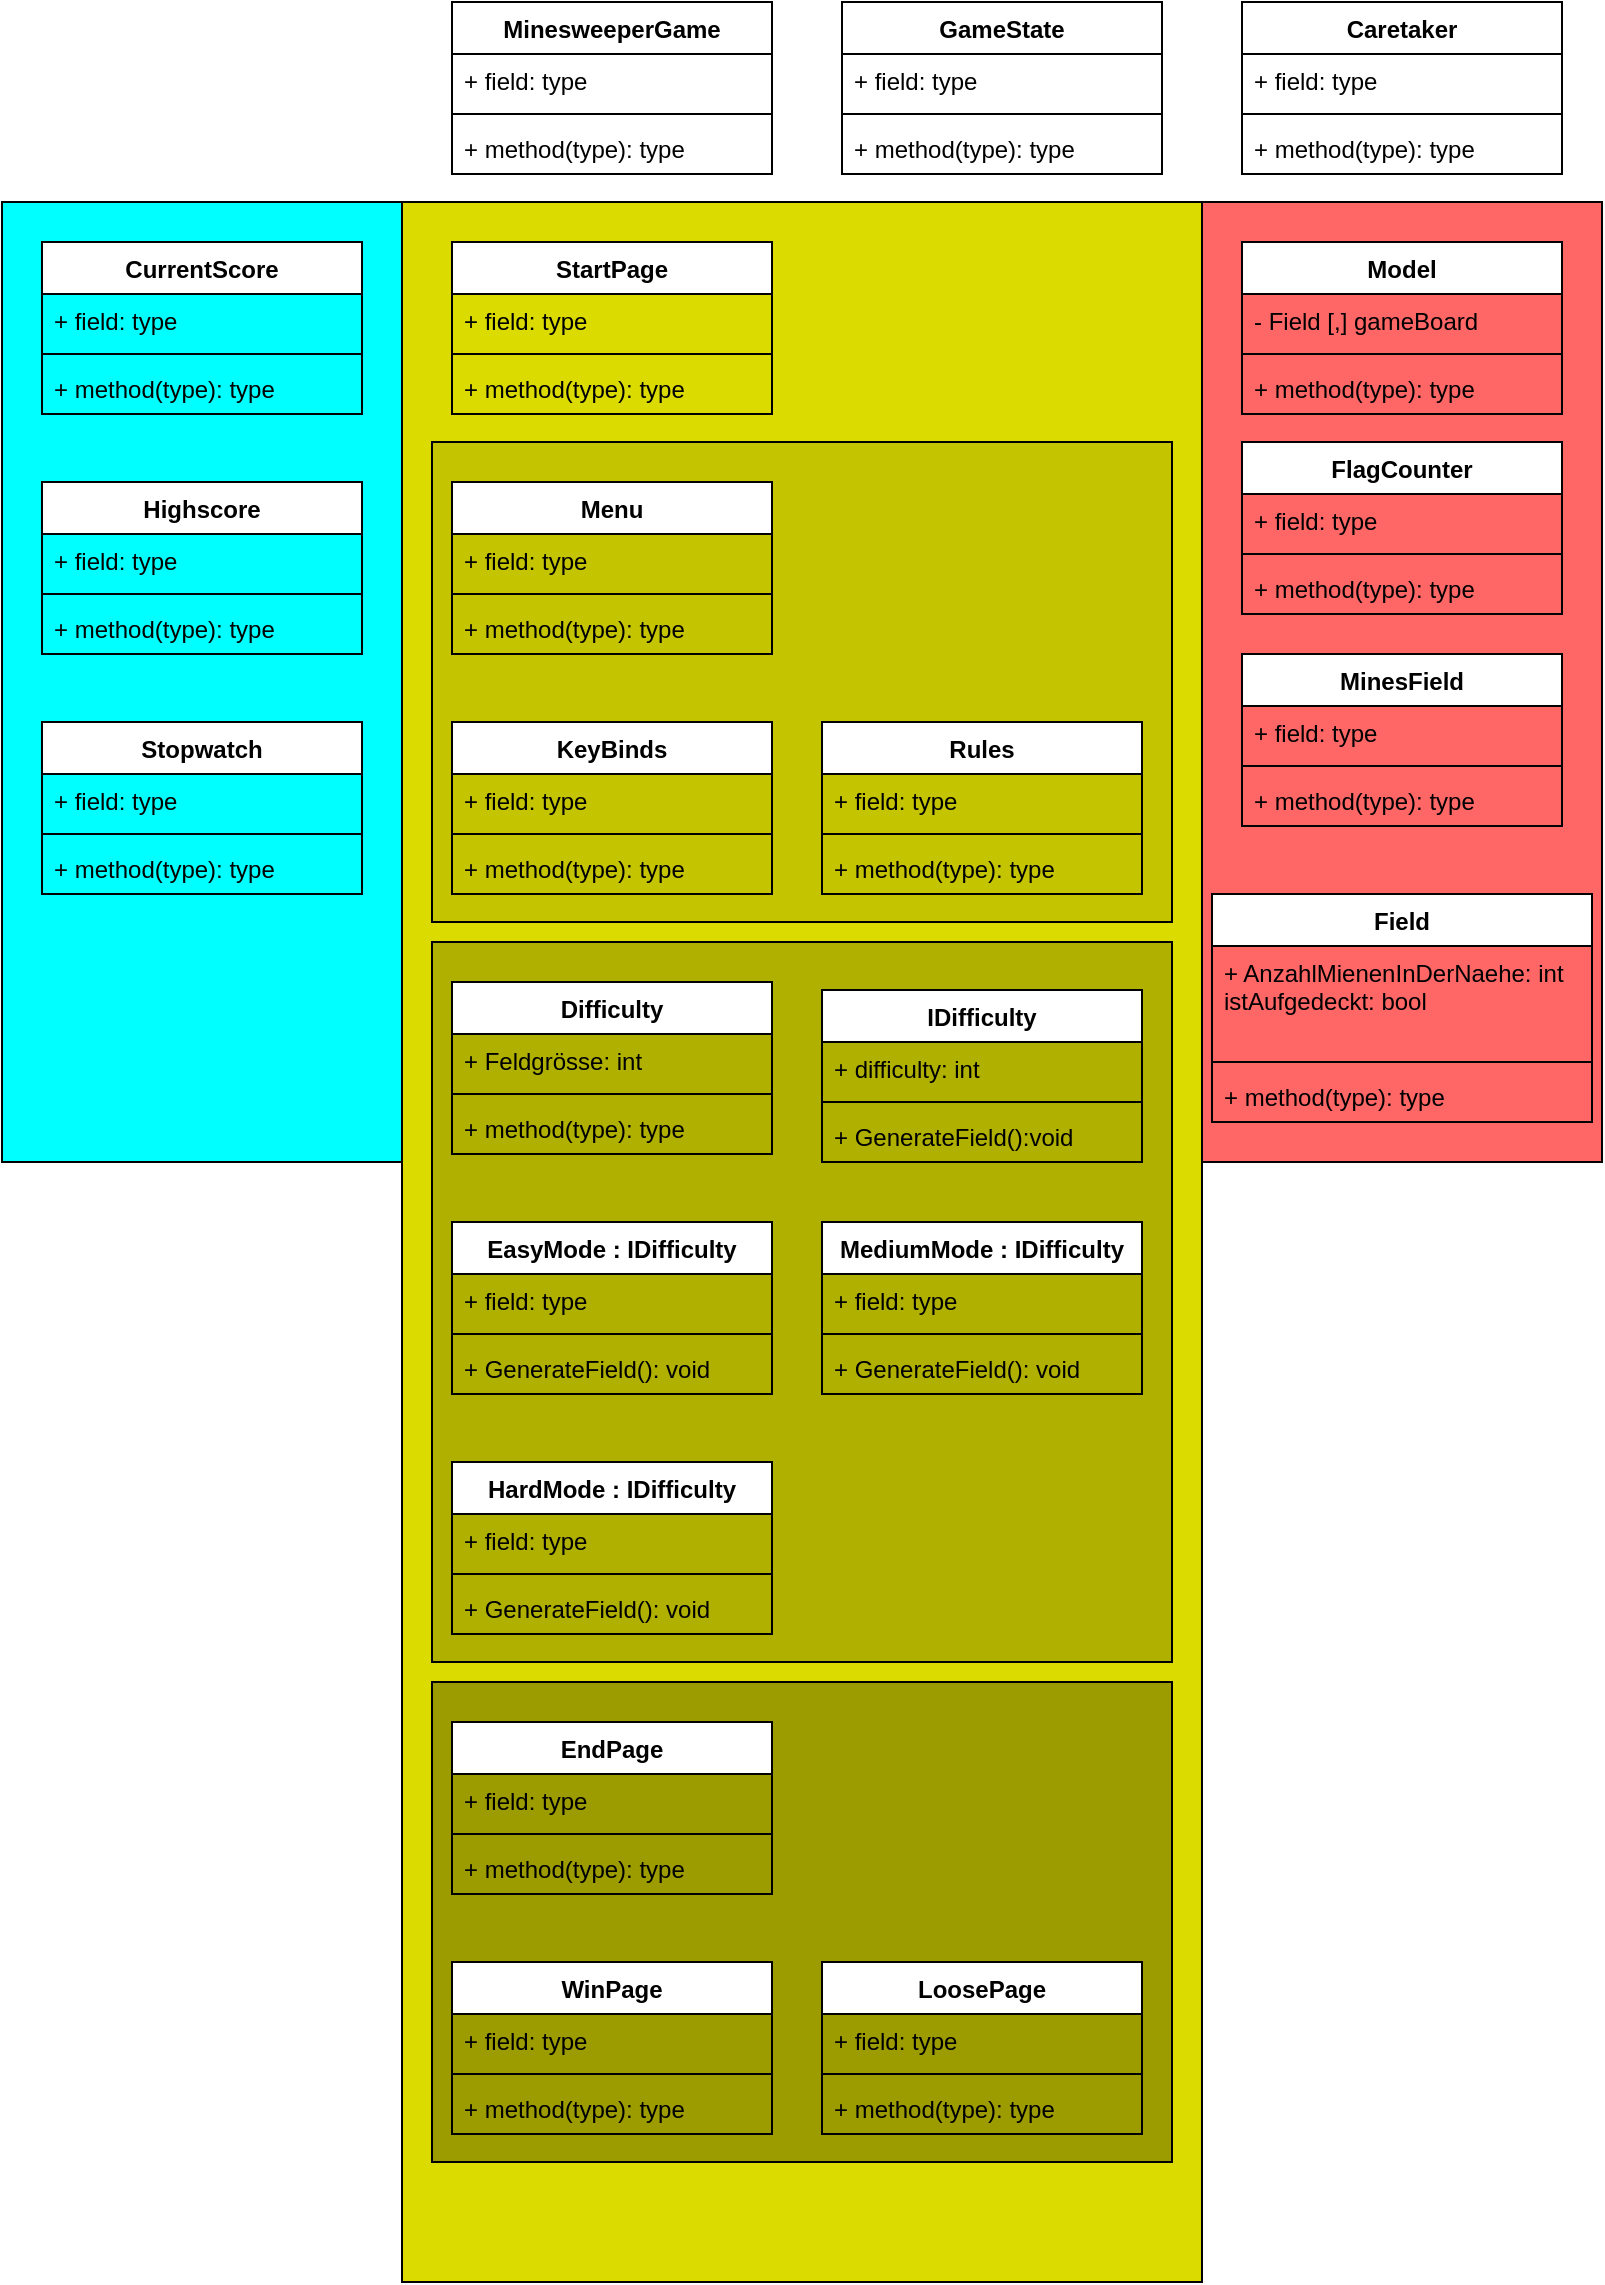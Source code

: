 <mxfile version="24.0.1" type="device">
  <diagram id="C5RBs43oDa-KdzZeNtuy" name="Page-1">
    <mxGraphModel dx="521" dy="1724" grid="1" gridSize="10" guides="1" tooltips="1" connect="1" arrows="1" fold="1" page="1" pageScale="1" pageWidth="827" pageHeight="1169" math="0" shadow="0">
      <root>
        <mxCell id="WIyWlLk6GJQsqaUBKTNV-0" />
        <mxCell id="WIyWlLk6GJQsqaUBKTNV-1" parent="WIyWlLk6GJQsqaUBKTNV-0" />
        <mxCell id="F9pFGgRLEdfnZddBfuAZ-51" value="" style="rounded=0;whiteSpace=wrap;html=1;color=blue;fillColor=#FF6666;" parent="WIyWlLk6GJQsqaUBKTNV-1" vertex="1">
          <mxGeometry x="620" y="20" width="200" height="480" as="geometry" />
        </mxCell>
        <mxCell id="F9pFGgRLEdfnZddBfuAZ-50" value="" style="rounded=0;whiteSpace=wrap;html=1;color=blue;fillColor=#00FFFF;" parent="WIyWlLk6GJQsqaUBKTNV-1" vertex="1">
          <mxGeometry x="20" y="20" width="200" height="480" as="geometry" />
        </mxCell>
        <mxCell id="F9pFGgRLEdfnZddBfuAZ-49" value="" style="rounded=0;whiteSpace=wrap;html=1;color=blue;fillColor=#DBDB00;" parent="WIyWlLk6GJQsqaUBKTNV-1" vertex="1">
          <mxGeometry x="220" y="20" width="400" height="1040" as="geometry" />
        </mxCell>
        <mxCell id="F9pFGgRLEdfnZddBfuAZ-61" value="" style="rounded=0;whiteSpace=wrap;html=1;fillColor=#9C9C00;" parent="WIyWlLk6GJQsqaUBKTNV-1" vertex="1">
          <mxGeometry x="235" y="760" width="370" height="240" as="geometry" />
        </mxCell>
        <mxCell id="F9pFGgRLEdfnZddBfuAZ-0" value="MinesweeperGame" style="swimlane;fontStyle=1;align=center;verticalAlign=top;childLayout=stackLayout;horizontal=1;startSize=26;horizontalStack=0;resizeParent=1;resizeParentMax=0;resizeLast=0;collapsible=1;marginBottom=0;whiteSpace=wrap;html=1;" parent="WIyWlLk6GJQsqaUBKTNV-1" vertex="1">
          <mxGeometry x="245" y="-80" width="160" height="86" as="geometry" />
        </mxCell>
        <mxCell id="F9pFGgRLEdfnZddBfuAZ-1" value="+ field: type" style="text;strokeColor=none;fillColor=none;align=left;verticalAlign=top;spacingLeft=4;spacingRight=4;overflow=hidden;rotatable=0;points=[[0,0.5],[1,0.5]];portConstraint=eastwest;whiteSpace=wrap;html=1;" parent="F9pFGgRLEdfnZddBfuAZ-0" vertex="1">
          <mxGeometry y="26" width="160" height="26" as="geometry" />
        </mxCell>
        <mxCell id="F9pFGgRLEdfnZddBfuAZ-2" value="" style="line;strokeWidth=1;fillColor=none;align=left;verticalAlign=middle;spacingTop=-1;spacingLeft=3;spacingRight=3;rotatable=0;labelPosition=right;points=[];portConstraint=eastwest;strokeColor=inherit;" parent="F9pFGgRLEdfnZddBfuAZ-0" vertex="1">
          <mxGeometry y="52" width="160" height="8" as="geometry" />
        </mxCell>
        <mxCell id="F9pFGgRLEdfnZddBfuAZ-3" value="+ method(type): type" style="text;strokeColor=none;fillColor=none;align=left;verticalAlign=top;spacingLeft=4;spacingRight=4;overflow=hidden;rotatable=0;points=[[0,0.5],[1,0.5]];portConstraint=eastwest;whiteSpace=wrap;html=1;" parent="F9pFGgRLEdfnZddBfuAZ-0" vertex="1">
          <mxGeometry y="60" width="160" height="26" as="geometry" />
        </mxCell>
        <mxCell id="F9pFGgRLEdfnZddBfuAZ-56" value="" style="rounded=0;whiteSpace=wrap;html=1;fillColor=#C4C400;" parent="WIyWlLk6GJQsqaUBKTNV-1" vertex="1">
          <mxGeometry x="235" y="140" width="370" height="240" as="geometry" />
        </mxCell>
        <mxCell id="F9pFGgRLEdfnZddBfuAZ-4" value="Menu" style="swimlane;fontStyle=1;align=center;verticalAlign=top;childLayout=stackLayout;horizontal=1;startSize=26;horizontalStack=0;resizeParent=1;resizeParentMax=0;resizeLast=0;collapsible=1;marginBottom=0;whiteSpace=wrap;html=1;" parent="WIyWlLk6GJQsqaUBKTNV-1" vertex="1">
          <mxGeometry x="245" y="160" width="160" height="86" as="geometry" />
        </mxCell>
        <mxCell id="F9pFGgRLEdfnZddBfuAZ-5" value="+ field: type" style="text;strokeColor=none;fillColor=none;align=left;verticalAlign=top;spacingLeft=4;spacingRight=4;overflow=hidden;rotatable=0;points=[[0,0.5],[1,0.5]];portConstraint=eastwest;whiteSpace=wrap;html=1;" parent="F9pFGgRLEdfnZddBfuAZ-4" vertex="1">
          <mxGeometry y="26" width="160" height="26" as="geometry" />
        </mxCell>
        <mxCell id="F9pFGgRLEdfnZddBfuAZ-6" value="" style="line;strokeWidth=1;fillColor=none;align=left;verticalAlign=middle;spacingTop=-1;spacingLeft=3;spacingRight=3;rotatable=0;labelPosition=right;points=[];portConstraint=eastwest;strokeColor=inherit;" parent="F9pFGgRLEdfnZddBfuAZ-4" vertex="1">
          <mxGeometry y="52" width="160" height="8" as="geometry" />
        </mxCell>
        <mxCell id="F9pFGgRLEdfnZddBfuAZ-7" value="+ method(type): type" style="text;strokeColor=none;fillColor=none;align=left;verticalAlign=top;spacingLeft=4;spacingRight=4;overflow=hidden;rotatable=0;points=[[0,0.5],[1,0.5]];portConstraint=eastwest;whiteSpace=wrap;html=1;" parent="F9pFGgRLEdfnZddBfuAZ-4" vertex="1">
          <mxGeometry y="60" width="160" height="26" as="geometry" />
        </mxCell>
        <mxCell id="F9pFGgRLEdfnZddBfuAZ-8" value="MinesField" style="swimlane;fontStyle=1;align=center;verticalAlign=top;childLayout=stackLayout;horizontal=1;startSize=26;horizontalStack=0;resizeParent=1;resizeParentMax=0;resizeLast=0;collapsible=1;marginBottom=0;whiteSpace=wrap;html=1;" parent="WIyWlLk6GJQsqaUBKTNV-1" vertex="1">
          <mxGeometry x="640" y="246" width="160" height="86" as="geometry" />
        </mxCell>
        <mxCell id="F9pFGgRLEdfnZddBfuAZ-9" value="+ field: type" style="text;strokeColor=none;fillColor=none;align=left;verticalAlign=top;spacingLeft=4;spacingRight=4;overflow=hidden;rotatable=0;points=[[0,0.5],[1,0.5]];portConstraint=eastwest;whiteSpace=wrap;html=1;" parent="F9pFGgRLEdfnZddBfuAZ-8" vertex="1">
          <mxGeometry y="26" width="160" height="26" as="geometry" />
        </mxCell>
        <mxCell id="F9pFGgRLEdfnZddBfuAZ-10" value="" style="line;strokeWidth=1;fillColor=none;align=left;verticalAlign=middle;spacingTop=-1;spacingLeft=3;spacingRight=3;rotatable=0;labelPosition=right;points=[];portConstraint=eastwest;strokeColor=inherit;" parent="F9pFGgRLEdfnZddBfuAZ-8" vertex="1">
          <mxGeometry y="52" width="160" height="8" as="geometry" />
        </mxCell>
        <mxCell id="F9pFGgRLEdfnZddBfuAZ-11" value="+ method(type): type" style="text;strokeColor=none;fillColor=none;align=left;verticalAlign=top;spacingLeft=4;spacingRight=4;overflow=hidden;rotatable=0;points=[[0,0.5],[1,0.5]];portConstraint=eastwest;whiteSpace=wrap;html=1;" parent="F9pFGgRLEdfnZddBfuAZ-8" vertex="1">
          <mxGeometry y="60" width="160" height="26" as="geometry" />
        </mxCell>
        <mxCell id="F9pFGgRLEdfnZddBfuAZ-12" value="GameState" style="swimlane;fontStyle=1;align=center;verticalAlign=top;childLayout=stackLayout;horizontal=1;startSize=26;horizontalStack=0;resizeParent=1;resizeParentMax=0;resizeLast=0;collapsible=1;marginBottom=0;whiteSpace=wrap;html=1;" parent="WIyWlLk6GJQsqaUBKTNV-1" vertex="1">
          <mxGeometry x="440" y="-80" width="160" height="86" as="geometry" />
        </mxCell>
        <mxCell id="F9pFGgRLEdfnZddBfuAZ-13" value="+ field: type" style="text;strokeColor=none;fillColor=none;align=left;verticalAlign=top;spacingLeft=4;spacingRight=4;overflow=hidden;rotatable=0;points=[[0,0.5],[1,0.5]];portConstraint=eastwest;whiteSpace=wrap;html=1;" parent="F9pFGgRLEdfnZddBfuAZ-12" vertex="1">
          <mxGeometry y="26" width="160" height="26" as="geometry" />
        </mxCell>
        <mxCell id="F9pFGgRLEdfnZddBfuAZ-14" value="" style="line;strokeWidth=1;fillColor=none;align=left;verticalAlign=middle;spacingTop=-1;spacingLeft=3;spacingRight=3;rotatable=0;labelPosition=right;points=[];portConstraint=eastwest;strokeColor=inherit;" parent="F9pFGgRLEdfnZddBfuAZ-12" vertex="1">
          <mxGeometry y="52" width="160" height="8" as="geometry" />
        </mxCell>
        <mxCell id="F9pFGgRLEdfnZddBfuAZ-15" value="+ method(type): type" style="text;strokeColor=none;fillColor=none;align=left;verticalAlign=top;spacingLeft=4;spacingRight=4;overflow=hidden;rotatable=0;points=[[0,0.5],[1,0.5]];portConstraint=eastwest;whiteSpace=wrap;html=1;" parent="F9pFGgRLEdfnZddBfuAZ-12" vertex="1">
          <mxGeometry y="60" width="160" height="26" as="geometry" />
        </mxCell>
        <mxCell id="F9pFGgRLEdfnZddBfuAZ-16" value="Highscore" style="swimlane;fontStyle=1;align=center;verticalAlign=top;childLayout=stackLayout;horizontal=1;startSize=26;horizontalStack=0;resizeParent=1;resizeParentMax=0;resizeLast=0;collapsible=1;marginBottom=0;whiteSpace=wrap;html=1;" parent="WIyWlLk6GJQsqaUBKTNV-1" vertex="1">
          <mxGeometry x="40" y="160" width="160" height="86" as="geometry" />
        </mxCell>
        <mxCell id="F9pFGgRLEdfnZddBfuAZ-17" value="+ field: type" style="text;strokeColor=none;fillColor=none;align=left;verticalAlign=top;spacingLeft=4;spacingRight=4;overflow=hidden;rotatable=0;points=[[0,0.5],[1,0.5]];portConstraint=eastwest;whiteSpace=wrap;html=1;" parent="F9pFGgRLEdfnZddBfuAZ-16" vertex="1">
          <mxGeometry y="26" width="160" height="26" as="geometry" />
        </mxCell>
        <mxCell id="F9pFGgRLEdfnZddBfuAZ-18" value="" style="line;strokeWidth=1;fillColor=none;align=left;verticalAlign=middle;spacingTop=-1;spacingLeft=3;spacingRight=3;rotatable=0;labelPosition=right;points=[];portConstraint=eastwest;strokeColor=inherit;" parent="F9pFGgRLEdfnZddBfuAZ-16" vertex="1">
          <mxGeometry y="52" width="160" height="8" as="geometry" />
        </mxCell>
        <mxCell id="F9pFGgRLEdfnZddBfuAZ-19" value="+ method(type): type" style="text;strokeColor=none;fillColor=none;align=left;verticalAlign=top;spacingLeft=4;spacingRight=4;overflow=hidden;rotatable=0;points=[[0,0.5],[1,0.5]];portConstraint=eastwest;whiteSpace=wrap;html=1;" parent="F9pFGgRLEdfnZddBfuAZ-16" vertex="1">
          <mxGeometry y="60" width="160" height="26" as="geometry" />
        </mxCell>
        <mxCell id="F9pFGgRLEdfnZddBfuAZ-20" value="Stopwatch" style="swimlane;fontStyle=1;align=center;verticalAlign=top;childLayout=stackLayout;horizontal=1;startSize=26;horizontalStack=0;resizeParent=1;resizeParentMax=0;resizeLast=0;collapsible=1;marginBottom=0;whiteSpace=wrap;html=1;" parent="WIyWlLk6GJQsqaUBKTNV-1" vertex="1">
          <mxGeometry x="40" y="280" width="160" height="86" as="geometry" />
        </mxCell>
        <mxCell id="F9pFGgRLEdfnZddBfuAZ-21" value="+ field: type" style="text;strokeColor=none;fillColor=none;align=left;verticalAlign=top;spacingLeft=4;spacingRight=4;overflow=hidden;rotatable=0;points=[[0,0.5],[1,0.5]];portConstraint=eastwest;whiteSpace=wrap;html=1;" parent="F9pFGgRLEdfnZddBfuAZ-20" vertex="1">
          <mxGeometry y="26" width="160" height="26" as="geometry" />
        </mxCell>
        <mxCell id="F9pFGgRLEdfnZddBfuAZ-22" value="" style="line;strokeWidth=1;fillColor=none;align=left;verticalAlign=middle;spacingTop=-1;spacingLeft=3;spacingRight=3;rotatable=0;labelPosition=right;points=[];portConstraint=eastwest;strokeColor=inherit;" parent="F9pFGgRLEdfnZddBfuAZ-20" vertex="1">
          <mxGeometry y="52" width="160" height="8" as="geometry" />
        </mxCell>
        <mxCell id="F9pFGgRLEdfnZddBfuAZ-23" value="+ method(type): type" style="text;strokeColor=none;fillColor=none;align=left;verticalAlign=top;spacingLeft=4;spacingRight=4;overflow=hidden;rotatable=0;points=[[0,0.5],[1,0.5]];portConstraint=eastwest;whiteSpace=wrap;html=1;" parent="F9pFGgRLEdfnZddBfuAZ-20" vertex="1">
          <mxGeometry y="60" width="160" height="26" as="geometry" />
        </mxCell>
        <mxCell id="F9pFGgRLEdfnZddBfuAZ-24" value="CurrentScore" style="swimlane;fontStyle=1;align=center;verticalAlign=top;childLayout=stackLayout;horizontal=1;startSize=26;horizontalStack=0;resizeParent=1;resizeParentMax=0;resizeLast=0;collapsible=1;marginBottom=0;whiteSpace=wrap;html=1;" parent="WIyWlLk6GJQsqaUBKTNV-1" vertex="1">
          <mxGeometry x="40" y="40" width="160" height="86" as="geometry" />
        </mxCell>
        <mxCell id="F9pFGgRLEdfnZddBfuAZ-25" value="+ field: type" style="text;strokeColor=none;fillColor=none;align=left;verticalAlign=top;spacingLeft=4;spacingRight=4;overflow=hidden;rotatable=0;points=[[0,0.5],[1,0.5]];portConstraint=eastwest;whiteSpace=wrap;html=1;" parent="F9pFGgRLEdfnZddBfuAZ-24" vertex="1">
          <mxGeometry y="26" width="160" height="26" as="geometry" />
        </mxCell>
        <mxCell id="F9pFGgRLEdfnZddBfuAZ-26" value="" style="line;strokeWidth=1;fillColor=none;align=left;verticalAlign=middle;spacingTop=-1;spacingLeft=3;spacingRight=3;rotatable=0;labelPosition=right;points=[];portConstraint=eastwest;strokeColor=inherit;" parent="F9pFGgRLEdfnZddBfuAZ-24" vertex="1">
          <mxGeometry y="52" width="160" height="8" as="geometry" />
        </mxCell>
        <mxCell id="F9pFGgRLEdfnZddBfuAZ-27" value="+ method(type): type" style="text;strokeColor=none;fillColor=none;align=left;verticalAlign=top;spacingLeft=4;spacingRight=4;overflow=hidden;rotatable=0;points=[[0,0.5],[1,0.5]];portConstraint=eastwest;whiteSpace=wrap;html=1;" parent="F9pFGgRLEdfnZddBfuAZ-24" vertex="1">
          <mxGeometry y="60" width="160" height="26" as="geometry" />
        </mxCell>
        <mxCell id="F9pFGgRLEdfnZddBfuAZ-28" value="FlagCounter" style="swimlane;fontStyle=1;align=center;verticalAlign=top;childLayout=stackLayout;horizontal=1;startSize=26;horizontalStack=0;resizeParent=1;resizeParentMax=0;resizeLast=0;collapsible=1;marginBottom=0;whiteSpace=wrap;html=1;" parent="WIyWlLk6GJQsqaUBKTNV-1" vertex="1">
          <mxGeometry x="640" y="140" width="160" height="86" as="geometry" />
        </mxCell>
        <mxCell id="F9pFGgRLEdfnZddBfuAZ-29" value="+ field: type" style="text;strokeColor=none;fillColor=none;align=left;verticalAlign=top;spacingLeft=4;spacingRight=4;overflow=hidden;rotatable=0;points=[[0,0.5],[1,0.5]];portConstraint=eastwest;whiteSpace=wrap;html=1;" parent="F9pFGgRLEdfnZddBfuAZ-28" vertex="1">
          <mxGeometry y="26" width="160" height="26" as="geometry" />
        </mxCell>
        <mxCell id="F9pFGgRLEdfnZddBfuAZ-30" value="" style="line;strokeWidth=1;fillColor=none;align=left;verticalAlign=middle;spacingTop=-1;spacingLeft=3;spacingRight=3;rotatable=0;labelPosition=right;points=[];portConstraint=eastwest;strokeColor=inherit;" parent="F9pFGgRLEdfnZddBfuAZ-28" vertex="1">
          <mxGeometry y="52" width="160" height="8" as="geometry" />
        </mxCell>
        <mxCell id="F9pFGgRLEdfnZddBfuAZ-31" value="+ method(type): type" style="text;strokeColor=none;fillColor=none;align=left;verticalAlign=top;spacingLeft=4;spacingRight=4;overflow=hidden;rotatable=0;points=[[0,0.5],[1,0.5]];portConstraint=eastwest;whiteSpace=wrap;html=1;" parent="F9pFGgRLEdfnZddBfuAZ-28" vertex="1">
          <mxGeometry y="60" width="160" height="26" as="geometry" />
        </mxCell>
        <mxCell id="F9pFGgRLEdfnZddBfuAZ-32" value="Rules" style="swimlane;fontStyle=1;align=center;verticalAlign=top;childLayout=stackLayout;horizontal=1;startSize=26;horizontalStack=0;resizeParent=1;resizeParentMax=0;resizeLast=0;collapsible=1;marginBottom=0;whiteSpace=wrap;html=1;" parent="WIyWlLk6GJQsqaUBKTNV-1" vertex="1">
          <mxGeometry x="430" y="280" width="160" height="86" as="geometry" />
        </mxCell>
        <mxCell id="F9pFGgRLEdfnZddBfuAZ-33" value="+ field: type" style="text;strokeColor=none;fillColor=none;align=left;verticalAlign=top;spacingLeft=4;spacingRight=4;overflow=hidden;rotatable=0;points=[[0,0.5],[1,0.5]];portConstraint=eastwest;whiteSpace=wrap;html=1;" parent="F9pFGgRLEdfnZddBfuAZ-32" vertex="1">
          <mxGeometry y="26" width="160" height="26" as="geometry" />
        </mxCell>
        <mxCell id="F9pFGgRLEdfnZddBfuAZ-34" value="" style="line;strokeWidth=1;fillColor=none;align=left;verticalAlign=middle;spacingTop=-1;spacingLeft=3;spacingRight=3;rotatable=0;labelPosition=right;points=[];portConstraint=eastwest;strokeColor=inherit;" parent="F9pFGgRLEdfnZddBfuAZ-32" vertex="1">
          <mxGeometry y="52" width="160" height="8" as="geometry" />
        </mxCell>
        <mxCell id="F9pFGgRLEdfnZddBfuAZ-35" value="+ method(type): type" style="text;strokeColor=none;fillColor=none;align=left;verticalAlign=top;spacingLeft=4;spacingRight=4;overflow=hidden;rotatable=0;points=[[0,0.5],[1,0.5]];portConstraint=eastwest;whiteSpace=wrap;html=1;" parent="F9pFGgRLEdfnZddBfuAZ-32" vertex="1">
          <mxGeometry y="60" width="160" height="26" as="geometry" />
        </mxCell>
        <mxCell id="F9pFGgRLEdfnZddBfuAZ-36" value="Caretaker" style="swimlane;fontStyle=1;align=center;verticalAlign=top;childLayout=stackLayout;horizontal=1;startSize=26;horizontalStack=0;resizeParent=1;resizeParentMax=0;resizeLast=0;collapsible=1;marginBottom=0;whiteSpace=wrap;html=1;" parent="WIyWlLk6GJQsqaUBKTNV-1" vertex="1">
          <mxGeometry x="640" y="-80" width="160" height="86" as="geometry" />
        </mxCell>
        <mxCell id="F9pFGgRLEdfnZddBfuAZ-37" value="+ field: type" style="text;strokeColor=none;fillColor=none;align=left;verticalAlign=top;spacingLeft=4;spacingRight=4;overflow=hidden;rotatable=0;points=[[0,0.5],[1,0.5]];portConstraint=eastwest;whiteSpace=wrap;html=1;" parent="F9pFGgRLEdfnZddBfuAZ-36" vertex="1">
          <mxGeometry y="26" width="160" height="26" as="geometry" />
        </mxCell>
        <mxCell id="F9pFGgRLEdfnZddBfuAZ-38" value="" style="line;strokeWidth=1;fillColor=none;align=left;verticalAlign=middle;spacingTop=-1;spacingLeft=3;spacingRight=3;rotatable=0;labelPosition=right;points=[];portConstraint=eastwest;strokeColor=inherit;" parent="F9pFGgRLEdfnZddBfuAZ-36" vertex="1">
          <mxGeometry y="52" width="160" height="8" as="geometry" />
        </mxCell>
        <mxCell id="F9pFGgRLEdfnZddBfuAZ-39" value="+ method(type): type" style="text;strokeColor=none;fillColor=none;align=left;verticalAlign=top;spacingLeft=4;spacingRight=4;overflow=hidden;rotatable=0;points=[[0,0.5],[1,0.5]];portConstraint=eastwest;whiteSpace=wrap;html=1;" parent="F9pFGgRLEdfnZddBfuAZ-36" vertex="1">
          <mxGeometry y="60" width="160" height="26" as="geometry" />
        </mxCell>
        <mxCell id="F9pFGgRLEdfnZddBfuAZ-41" value="KeyBinds" style="swimlane;fontStyle=1;align=center;verticalAlign=top;childLayout=stackLayout;horizontal=1;startSize=26;horizontalStack=0;resizeParent=1;resizeParentMax=0;resizeLast=0;collapsible=1;marginBottom=0;whiteSpace=wrap;html=1;" parent="WIyWlLk6GJQsqaUBKTNV-1" vertex="1">
          <mxGeometry x="245" y="280" width="160" height="86" as="geometry" />
        </mxCell>
        <mxCell id="F9pFGgRLEdfnZddBfuAZ-42" value="+ field: type" style="text;strokeColor=none;fillColor=none;align=left;verticalAlign=top;spacingLeft=4;spacingRight=4;overflow=hidden;rotatable=0;points=[[0,0.5],[1,0.5]];portConstraint=eastwest;whiteSpace=wrap;html=1;" parent="F9pFGgRLEdfnZddBfuAZ-41" vertex="1">
          <mxGeometry y="26" width="160" height="26" as="geometry" />
        </mxCell>
        <mxCell id="F9pFGgRLEdfnZddBfuAZ-43" value="" style="line;strokeWidth=1;fillColor=none;align=left;verticalAlign=middle;spacingTop=-1;spacingLeft=3;spacingRight=3;rotatable=0;labelPosition=right;points=[];portConstraint=eastwest;strokeColor=inherit;" parent="F9pFGgRLEdfnZddBfuAZ-41" vertex="1">
          <mxGeometry y="52" width="160" height="8" as="geometry" />
        </mxCell>
        <mxCell id="F9pFGgRLEdfnZddBfuAZ-44" value="+ method(type): type" style="text;strokeColor=none;fillColor=none;align=left;verticalAlign=top;spacingLeft=4;spacingRight=4;overflow=hidden;rotatable=0;points=[[0,0.5],[1,0.5]];portConstraint=eastwest;whiteSpace=wrap;html=1;" parent="F9pFGgRLEdfnZddBfuAZ-41" vertex="1">
          <mxGeometry y="60" width="160" height="26" as="geometry" />
        </mxCell>
        <mxCell id="F9pFGgRLEdfnZddBfuAZ-52" value="StartPage" style="swimlane;fontStyle=1;align=center;verticalAlign=top;childLayout=stackLayout;horizontal=1;startSize=26;horizontalStack=0;resizeParent=1;resizeParentMax=0;resizeLast=0;collapsible=1;marginBottom=0;whiteSpace=wrap;html=1;" parent="WIyWlLk6GJQsqaUBKTNV-1" vertex="1">
          <mxGeometry x="245" y="40" width="160" height="86" as="geometry" />
        </mxCell>
        <mxCell id="F9pFGgRLEdfnZddBfuAZ-53" value="+ field: type" style="text;strokeColor=none;fillColor=none;align=left;verticalAlign=top;spacingLeft=4;spacingRight=4;overflow=hidden;rotatable=0;points=[[0,0.5],[1,0.5]];portConstraint=eastwest;whiteSpace=wrap;html=1;" parent="F9pFGgRLEdfnZddBfuAZ-52" vertex="1">
          <mxGeometry y="26" width="160" height="26" as="geometry" />
        </mxCell>
        <mxCell id="F9pFGgRLEdfnZddBfuAZ-54" value="" style="line;strokeWidth=1;fillColor=none;align=left;verticalAlign=middle;spacingTop=-1;spacingLeft=3;spacingRight=3;rotatable=0;labelPosition=right;points=[];portConstraint=eastwest;strokeColor=inherit;" parent="F9pFGgRLEdfnZddBfuAZ-52" vertex="1">
          <mxGeometry y="52" width="160" height="8" as="geometry" />
        </mxCell>
        <mxCell id="F9pFGgRLEdfnZddBfuAZ-55" value="+ method(type): type" style="text;strokeColor=none;fillColor=none;align=left;verticalAlign=top;spacingLeft=4;spacingRight=4;overflow=hidden;rotatable=0;points=[[0,0.5],[1,0.5]];portConstraint=eastwest;whiteSpace=wrap;html=1;" parent="F9pFGgRLEdfnZddBfuAZ-52" vertex="1">
          <mxGeometry y="60" width="160" height="26" as="geometry" />
        </mxCell>
        <mxCell id="F9pFGgRLEdfnZddBfuAZ-57" value="EndPage" style="swimlane;fontStyle=1;align=center;verticalAlign=top;childLayout=stackLayout;horizontal=1;startSize=26;horizontalStack=0;resizeParent=1;resizeParentMax=0;resizeLast=0;collapsible=1;marginBottom=0;whiteSpace=wrap;html=1;" parent="WIyWlLk6GJQsqaUBKTNV-1" vertex="1">
          <mxGeometry x="245" y="780" width="160" height="86" as="geometry" />
        </mxCell>
        <mxCell id="F9pFGgRLEdfnZddBfuAZ-58" value="+ field: type" style="text;strokeColor=none;fillColor=none;align=left;verticalAlign=top;spacingLeft=4;spacingRight=4;overflow=hidden;rotatable=0;points=[[0,0.5],[1,0.5]];portConstraint=eastwest;whiteSpace=wrap;html=1;" parent="F9pFGgRLEdfnZddBfuAZ-57" vertex="1">
          <mxGeometry y="26" width="160" height="26" as="geometry" />
        </mxCell>
        <mxCell id="F9pFGgRLEdfnZddBfuAZ-59" value="" style="line;strokeWidth=1;fillColor=none;align=left;verticalAlign=middle;spacingTop=-1;spacingLeft=3;spacingRight=3;rotatable=0;labelPosition=right;points=[];portConstraint=eastwest;strokeColor=inherit;" parent="F9pFGgRLEdfnZddBfuAZ-57" vertex="1">
          <mxGeometry y="52" width="160" height="8" as="geometry" />
        </mxCell>
        <mxCell id="F9pFGgRLEdfnZddBfuAZ-60" value="+ method(type): type" style="text;strokeColor=none;fillColor=none;align=left;verticalAlign=top;spacingLeft=4;spacingRight=4;overflow=hidden;rotatable=0;points=[[0,0.5],[1,0.5]];portConstraint=eastwest;whiteSpace=wrap;html=1;" parent="F9pFGgRLEdfnZddBfuAZ-57" vertex="1">
          <mxGeometry y="60" width="160" height="26" as="geometry" />
        </mxCell>
        <mxCell id="F9pFGgRLEdfnZddBfuAZ-62" value="LoosePage" style="swimlane;fontStyle=1;align=center;verticalAlign=top;childLayout=stackLayout;horizontal=1;startSize=26;horizontalStack=0;resizeParent=1;resizeParentMax=0;resizeLast=0;collapsible=1;marginBottom=0;whiteSpace=wrap;html=1;" parent="WIyWlLk6GJQsqaUBKTNV-1" vertex="1">
          <mxGeometry x="430" y="900" width="160" height="86" as="geometry" />
        </mxCell>
        <mxCell id="F9pFGgRLEdfnZddBfuAZ-63" value="+ field: type" style="text;strokeColor=none;fillColor=none;align=left;verticalAlign=top;spacingLeft=4;spacingRight=4;overflow=hidden;rotatable=0;points=[[0,0.5],[1,0.5]];portConstraint=eastwest;whiteSpace=wrap;html=1;" parent="F9pFGgRLEdfnZddBfuAZ-62" vertex="1">
          <mxGeometry y="26" width="160" height="26" as="geometry" />
        </mxCell>
        <mxCell id="F9pFGgRLEdfnZddBfuAZ-64" value="" style="line;strokeWidth=1;fillColor=none;align=left;verticalAlign=middle;spacingTop=-1;spacingLeft=3;spacingRight=3;rotatable=0;labelPosition=right;points=[];portConstraint=eastwest;strokeColor=inherit;" parent="F9pFGgRLEdfnZddBfuAZ-62" vertex="1">
          <mxGeometry y="52" width="160" height="8" as="geometry" />
        </mxCell>
        <mxCell id="F9pFGgRLEdfnZddBfuAZ-65" value="+ method(type): type" style="text;strokeColor=none;fillColor=none;align=left;verticalAlign=top;spacingLeft=4;spacingRight=4;overflow=hidden;rotatable=0;points=[[0,0.5],[1,0.5]];portConstraint=eastwest;whiteSpace=wrap;html=1;" parent="F9pFGgRLEdfnZddBfuAZ-62" vertex="1">
          <mxGeometry y="60" width="160" height="26" as="geometry" />
        </mxCell>
        <mxCell id="F9pFGgRLEdfnZddBfuAZ-66" value="WinPage" style="swimlane;fontStyle=1;align=center;verticalAlign=top;childLayout=stackLayout;horizontal=1;startSize=26;horizontalStack=0;resizeParent=1;resizeParentMax=0;resizeLast=0;collapsible=1;marginBottom=0;whiteSpace=wrap;html=1;" parent="WIyWlLk6GJQsqaUBKTNV-1" vertex="1">
          <mxGeometry x="245" y="900" width="160" height="86" as="geometry" />
        </mxCell>
        <mxCell id="F9pFGgRLEdfnZddBfuAZ-67" value="+ field: type" style="text;strokeColor=none;fillColor=none;align=left;verticalAlign=top;spacingLeft=4;spacingRight=4;overflow=hidden;rotatable=0;points=[[0,0.5],[1,0.5]];portConstraint=eastwest;whiteSpace=wrap;html=1;" parent="F9pFGgRLEdfnZddBfuAZ-66" vertex="1">
          <mxGeometry y="26" width="160" height="26" as="geometry" />
        </mxCell>
        <mxCell id="F9pFGgRLEdfnZddBfuAZ-68" value="" style="line;strokeWidth=1;fillColor=none;align=left;verticalAlign=middle;spacingTop=-1;spacingLeft=3;spacingRight=3;rotatable=0;labelPosition=right;points=[];portConstraint=eastwest;strokeColor=inherit;" parent="F9pFGgRLEdfnZddBfuAZ-66" vertex="1">
          <mxGeometry y="52" width="160" height="8" as="geometry" />
        </mxCell>
        <mxCell id="F9pFGgRLEdfnZddBfuAZ-69" value="+ method(type): type" style="text;strokeColor=none;fillColor=none;align=left;verticalAlign=top;spacingLeft=4;spacingRight=4;overflow=hidden;rotatable=0;points=[[0,0.5],[1,0.5]];portConstraint=eastwest;whiteSpace=wrap;html=1;" parent="F9pFGgRLEdfnZddBfuAZ-66" vertex="1">
          <mxGeometry y="60" width="160" height="26" as="geometry" />
        </mxCell>
        <mxCell id="F9pFGgRLEdfnZddBfuAZ-88" value="" style="rounded=0;whiteSpace=wrap;html=1;fillColor=#B0B000;" parent="WIyWlLk6GJQsqaUBKTNV-1" vertex="1">
          <mxGeometry x="235" y="390" width="370" height="360" as="geometry" />
        </mxCell>
        <mxCell id="F9pFGgRLEdfnZddBfuAZ-80" value="EasyMode : IDifficulty" style="swimlane;fontStyle=1;align=center;verticalAlign=top;childLayout=stackLayout;horizontal=1;startSize=26;horizontalStack=0;resizeParent=1;resizeParentMax=0;resizeLast=0;collapsible=1;marginBottom=0;whiteSpace=wrap;html=1;" parent="WIyWlLk6GJQsqaUBKTNV-1" vertex="1">
          <mxGeometry x="245" y="530" width="160" height="86" as="geometry" />
        </mxCell>
        <mxCell id="F9pFGgRLEdfnZddBfuAZ-81" value="+ field: type" style="text;strokeColor=none;fillColor=none;align=left;verticalAlign=top;spacingLeft=4;spacingRight=4;overflow=hidden;rotatable=0;points=[[0,0.5],[1,0.5]];portConstraint=eastwest;whiteSpace=wrap;html=1;" parent="F9pFGgRLEdfnZddBfuAZ-80" vertex="1">
          <mxGeometry y="26" width="160" height="26" as="geometry" />
        </mxCell>
        <mxCell id="F9pFGgRLEdfnZddBfuAZ-82" value="" style="line;strokeWidth=1;fillColor=none;align=left;verticalAlign=middle;spacingTop=-1;spacingLeft=3;spacingRight=3;rotatable=0;labelPosition=right;points=[];portConstraint=eastwest;strokeColor=inherit;" parent="F9pFGgRLEdfnZddBfuAZ-80" vertex="1">
          <mxGeometry y="52" width="160" height="8" as="geometry" />
        </mxCell>
        <mxCell id="F9pFGgRLEdfnZddBfuAZ-83" value="+ GenerateField(): void" style="text;strokeColor=none;fillColor=none;align=left;verticalAlign=top;spacingLeft=4;spacingRight=4;overflow=hidden;rotatable=0;points=[[0,0.5],[1,0.5]];portConstraint=eastwest;whiteSpace=wrap;html=1;" parent="F9pFGgRLEdfnZddBfuAZ-80" vertex="1">
          <mxGeometry y="60" width="160" height="26" as="geometry" />
        </mxCell>
        <mxCell id="F9pFGgRLEdfnZddBfuAZ-84" value="IDifficulty" style="swimlane;fontStyle=1;align=center;verticalAlign=top;childLayout=stackLayout;horizontal=1;startSize=26;horizontalStack=0;resizeParent=1;resizeParentMax=0;resizeLast=0;collapsible=1;marginBottom=0;whiteSpace=wrap;html=1;" parent="WIyWlLk6GJQsqaUBKTNV-1" vertex="1">
          <mxGeometry x="430" y="414" width="160" height="86" as="geometry" />
        </mxCell>
        <mxCell id="LIhIFcXpH7L_KkdDFhsQ-8" value="+ difficulty: int" style="text;strokeColor=none;fillColor=none;align=left;verticalAlign=top;spacingLeft=4;spacingRight=4;overflow=hidden;rotatable=0;points=[[0,0.5],[1,0.5]];portConstraint=eastwest;whiteSpace=wrap;html=1;" vertex="1" parent="F9pFGgRLEdfnZddBfuAZ-84">
          <mxGeometry y="26" width="160" height="26" as="geometry" />
        </mxCell>
        <mxCell id="F9pFGgRLEdfnZddBfuAZ-86" value="" style="line;strokeWidth=1;fillColor=none;align=left;verticalAlign=middle;spacingTop=-1;spacingLeft=3;spacingRight=3;rotatable=0;labelPosition=right;points=[];portConstraint=eastwest;strokeColor=inherit;" parent="F9pFGgRLEdfnZddBfuAZ-84" vertex="1">
          <mxGeometry y="52" width="160" height="8" as="geometry" />
        </mxCell>
        <mxCell id="F9pFGgRLEdfnZddBfuAZ-87" value="+ GenerateField():void" style="text;strokeColor=none;fillColor=none;align=left;verticalAlign=top;spacingLeft=4;spacingRight=4;overflow=hidden;rotatable=0;points=[[0,0.5],[1,0.5]];portConstraint=eastwest;whiteSpace=wrap;html=1;" parent="F9pFGgRLEdfnZddBfuAZ-84" vertex="1">
          <mxGeometry y="60" width="160" height="26" as="geometry" />
        </mxCell>
        <mxCell id="F9pFGgRLEdfnZddBfuAZ-89" value="MediumMode : IDifficulty" style="swimlane;fontStyle=1;align=center;verticalAlign=top;childLayout=stackLayout;horizontal=1;startSize=26;horizontalStack=0;resizeParent=1;resizeParentMax=0;resizeLast=0;collapsible=1;marginBottom=0;whiteSpace=wrap;html=1;" parent="WIyWlLk6GJQsqaUBKTNV-1" vertex="1">
          <mxGeometry x="430" y="530" width="160" height="86" as="geometry" />
        </mxCell>
        <mxCell id="F9pFGgRLEdfnZddBfuAZ-90" value="+ field: type" style="text;strokeColor=none;fillColor=none;align=left;verticalAlign=top;spacingLeft=4;spacingRight=4;overflow=hidden;rotatable=0;points=[[0,0.5],[1,0.5]];portConstraint=eastwest;whiteSpace=wrap;html=1;" parent="F9pFGgRLEdfnZddBfuAZ-89" vertex="1">
          <mxGeometry y="26" width="160" height="26" as="geometry" />
        </mxCell>
        <mxCell id="F9pFGgRLEdfnZddBfuAZ-91" value="" style="line;strokeWidth=1;fillColor=none;align=left;verticalAlign=middle;spacingTop=-1;spacingLeft=3;spacingRight=3;rotatable=0;labelPosition=right;points=[];portConstraint=eastwest;strokeColor=inherit;" parent="F9pFGgRLEdfnZddBfuAZ-89" vertex="1">
          <mxGeometry y="52" width="160" height="8" as="geometry" />
        </mxCell>
        <mxCell id="F9pFGgRLEdfnZddBfuAZ-92" value="+ GenerateField(): void" style="text;strokeColor=none;fillColor=none;align=left;verticalAlign=top;spacingLeft=4;spacingRight=4;overflow=hidden;rotatable=0;points=[[0,0.5],[1,0.5]];portConstraint=eastwest;whiteSpace=wrap;html=1;" parent="F9pFGgRLEdfnZddBfuAZ-89" vertex="1">
          <mxGeometry y="60" width="160" height="26" as="geometry" />
        </mxCell>
        <mxCell id="F9pFGgRLEdfnZddBfuAZ-93" value="HardMode : IDifficulty" style="swimlane;fontStyle=1;align=center;verticalAlign=top;childLayout=stackLayout;horizontal=1;startSize=26;horizontalStack=0;resizeParent=1;resizeParentMax=0;resizeLast=0;collapsible=1;marginBottom=0;whiteSpace=wrap;html=1;" parent="WIyWlLk6GJQsqaUBKTNV-1" vertex="1">
          <mxGeometry x="245" y="650" width="160" height="86" as="geometry" />
        </mxCell>
        <mxCell id="F9pFGgRLEdfnZddBfuAZ-94" value="+ field: type" style="text;strokeColor=none;fillColor=none;align=left;verticalAlign=top;spacingLeft=4;spacingRight=4;overflow=hidden;rotatable=0;points=[[0,0.5],[1,0.5]];portConstraint=eastwest;whiteSpace=wrap;html=1;" parent="F9pFGgRLEdfnZddBfuAZ-93" vertex="1">
          <mxGeometry y="26" width="160" height="26" as="geometry" />
        </mxCell>
        <mxCell id="F9pFGgRLEdfnZddBfuAZ-95" value="" style="line;strokeWidth=1;fillColor=none;align=left;verticalAlign=middle;spacingTop=-1;spacingLeft=3;spacingRight=3;rotatable=0;labelPosition=right;points=[];portConstraint=eastwest;strokeColor=inherit;" parent="F9pFGgRLEdfnZddBfuAZ-93" vertex="1">
          <mxGeometry y="52" width="160" height="8" as="geometry" />
        </mxCell>
        <mxCell id="F9pFGgRLEdfnZddBfuAZ-96" value="+ GenerateField(): void" style="text;strokeColor=none;fillColor=none;align=left;verticalAlign=top;spacingLeft=4;spacingRight=4;overflow=hidden;rotatable=0;points=[[0,0.5],[1,0.5]];portConstraint=eastwest;whiteSpace=wrap;html=1;" parent="F9pFGgRLEdfnZddBfuAZ-93" vertex="1">
          <mxGeometry y="60" width="160" height="26" as="geometry" />
        </mxCell>
        <mxCell id="F9pFGgRLEdfnZddBfuAZ-97" value="Difficulty" style="swimlane;fontStyle=1;align=center;verticalAlign=top;childLayout=stackLayout;horizontal=1;startSize=26;horizontalStack=0;resizeParent=1;resizeParentMax=0;resizeLast=0;collapsible=1;marginBottom=0;whiteSpace=wrap;html=1;" parent="WIyWlLk6GJQsqaUBKTNV-1" vertex="1">
          <mxGeometry x="245" y="410" width="160" height="86" as="geometry" />
        </mxCell>
        <mxCell id="F9pFGgRLEdfnZddBfuAZ-98" value="+ Feldgrösse: int" style="text;strokeColor=none;fillColor=none;align=left;verticalAlign=top;spacingLeft=4;spacingRight=4;overflow=hidden;rotatable=0;points=[[0,0.5],[1,0.5]];portConstraint=eastwest;whiteSpace=wrap;html=1;" parent="F9pFGgRLEdfnZddBfuAZ-97" vertex="1">
          <mxGeometry y="26" width="160" height="26" as="geometry" />
        </mxCell>
        <mxCell id="F9pFGgRLEdfnZddBfuAZ-99" value="" style="line;strokeWidth=1;fillColor=none;align=left;verticalAlign=middle;spacingTop=-1;spacingLeft=3;spacingRight=3;rotatable=0;labelPosition=right;points=[];portConstraint=eastwest;strokeColor=inherit;" parent="F9pFGgRLEdfnZddBfuAZ-97" vertex="1">
          <mxGeometry y="52" width="160" height="8" as="geometry" />
        </mxCell>
        <mxCell id="F9pFGgRLEdfnZddBfuAZ-100" value="+ method(type): type" style="text;strokeColor=none;fillColor=none;align=left;verticalAlign=top;spacingLeft=4;spacingRight=4;overflow=hidden;rotatable=0;points=[[0,0.5],[1,0.5]];portConstraint=eastwest;whiteSpace=wrap;html=1;" parent="F9pFGgRLEdfnZddBfuAZ-97" vertex="1">
          <mxGeometry y="60" width="160" height="26" as="geometry" />
        </mxCell>
        <mxCell id="LIhIFcXpH7L_KkdDFhsQ-0" value="Field" style="swimlane;fontStyle=1;align=center;verticalAlign=top;childLayout=stackLayout;horizontal=1;startSize=26;horizontalStack=0;resizeParent=1;resizeParentMax=0;resizeLast=0;collapsible=1;marginBottom=0;whiteSpace=wrap;html=1;" vertex="1" parent="WIyWlLk6GJQsqaUBKTNV-1">
          <mxGeometry x="625" y="366" width="190" height="114" as="geometry" />
        </mxCell>
        <mxCell id="LIhIFcXpH7L_KkdDFhsQ-1" value="+ AnzahlMienenInDerNaehe: int&lt;div&gt;istAufgedeckt: bool&lt;/div&gt;" style="text;strokeColor=none;fillColor=none;align=left;verticalAlign=top;spacingLeft=4;spacingRight=4;overflow=hidden;rotatable=0;points=[[0,0.5],[1,0.5]];portConstraint=eastwest;whiteSpace=wrap;html=1;" vertex="1" parent="LIhIFcXpH7L_KkdDFhsQ-0">
          <mxGeometry y="26" width="190" height="54" as="geometry" />
        </mxCell>
        <mxCell id="LIhIFcXpH7L_KkdDFhsQ-2" value="" style="line;strokeWidth=1;fillColor=none;align=left;verticalAlign=middle;spacingTop=-1;spacingLeft=3;spacingRight=3;rotatable=0;labelPosition=right;points=[];portConstraint=eastwest;strokeColor=inherit;" vertex="1" parent="LIhIFcXpH7L_KkdDFhsQ-0">
          <mxGeometry y="80" width="190" height="8" as="geometry" />
        </mxCell>
        <mxCell id="LIhIFcXpH7L_KkdDFhsQ-3" value="+ method(type): type" style="text;strokeColor=none;fillColor=none;align=left;verticalAlign=top;spacingLeft=4;spacingRight=4;overflow=hidden;rotatable=0;points=[[0,0.5],[1,0.5]];portConstraint=eastwest;whiteSpace=wrap;html=1;" vertex="1" parent="LIhIFcXpH7L_KkdDFhsQ-0">
          <mxGeometry y="88" width="190" height="26" as="geometry" />
        </mxCell>
        <mxCell id="LIhIFcXpH7L_KkdDFhsQ-4" value="Model" style="swimlane;fontStyle=1;align=center;verticalAlign=top;childLayout=stackLayout;horizontal=1;startSize=26;horizontalStack=0;resizeParent=1;resizeParentMax=0;resizeLast=0;collapsible=1;marginBottom=0;whiteSpace=wrap;html=1;" vertex="1" parent="WIyWlLk6GJQsqaUBKTNV-1">
          <mxGeometry x="640" y="40" width="160" height="86" as="geometry" />
        </mxCell>
        <mxCell id="LIhIFcXpH7L_KkdDFhsQ-5" value="- Field [,] gameBoard" style="text;strokeColor=none;fillColor=none;align=left;verticalAlign=top;spacingLeft=4;spacingRight=4;overflow=hidden;rotatable=0;points=[[0,0.5],[1,0.5]];portConstraint=eastwest;whiteSpace=wrap;html=1;" vertex="1" parent="LIhIFcXpH7L_KkdDFhsQ-4">
          <mxGeometry y="26" width="160" height="26" as="geometry" />
        </mxCell>
        <mxCell id="LIhIFcXpH7L_KkdDFhsQ-6" value="" style="line;strokeWidth=1;fillColor=none;align=left;verticalAlign=middle;spacingTop=-1;spacingLeft=3;spacingRight=3;rotatable=0;labelPosition=right;points=[];portConstraint=eastwest;strokeColor=inherit;" vertex="1" parent="LIhIFcXpH7L_KkdDFhsQ-4">
          <mxGeometry y="52" width="160" height="8" as="geometry" />
        </mxCell>
        <mxCell id="LIhIFcXpH7L_KkdDFhsQ-7" value="+ method(type): type" style="text;strokeColor=none;fillColor=none;align=left;verticalAlign=top;spacingLeft=4;spacingRight=4;overflow=hidden;rotatable=0;points=[[0,0.5],[1,0.5]];portConstraint=eastwest;whiteSpace=wrap;html=1;" vertex="1" parent="LIhIFcXpH7L_KkdDFhsQ-4">
          <mxGeometry y="60" width="160" height="26" as="geometry" />
        </mxCell>
      </root>
    </mxGraphModel>
  </diagram>
</mxfile>
